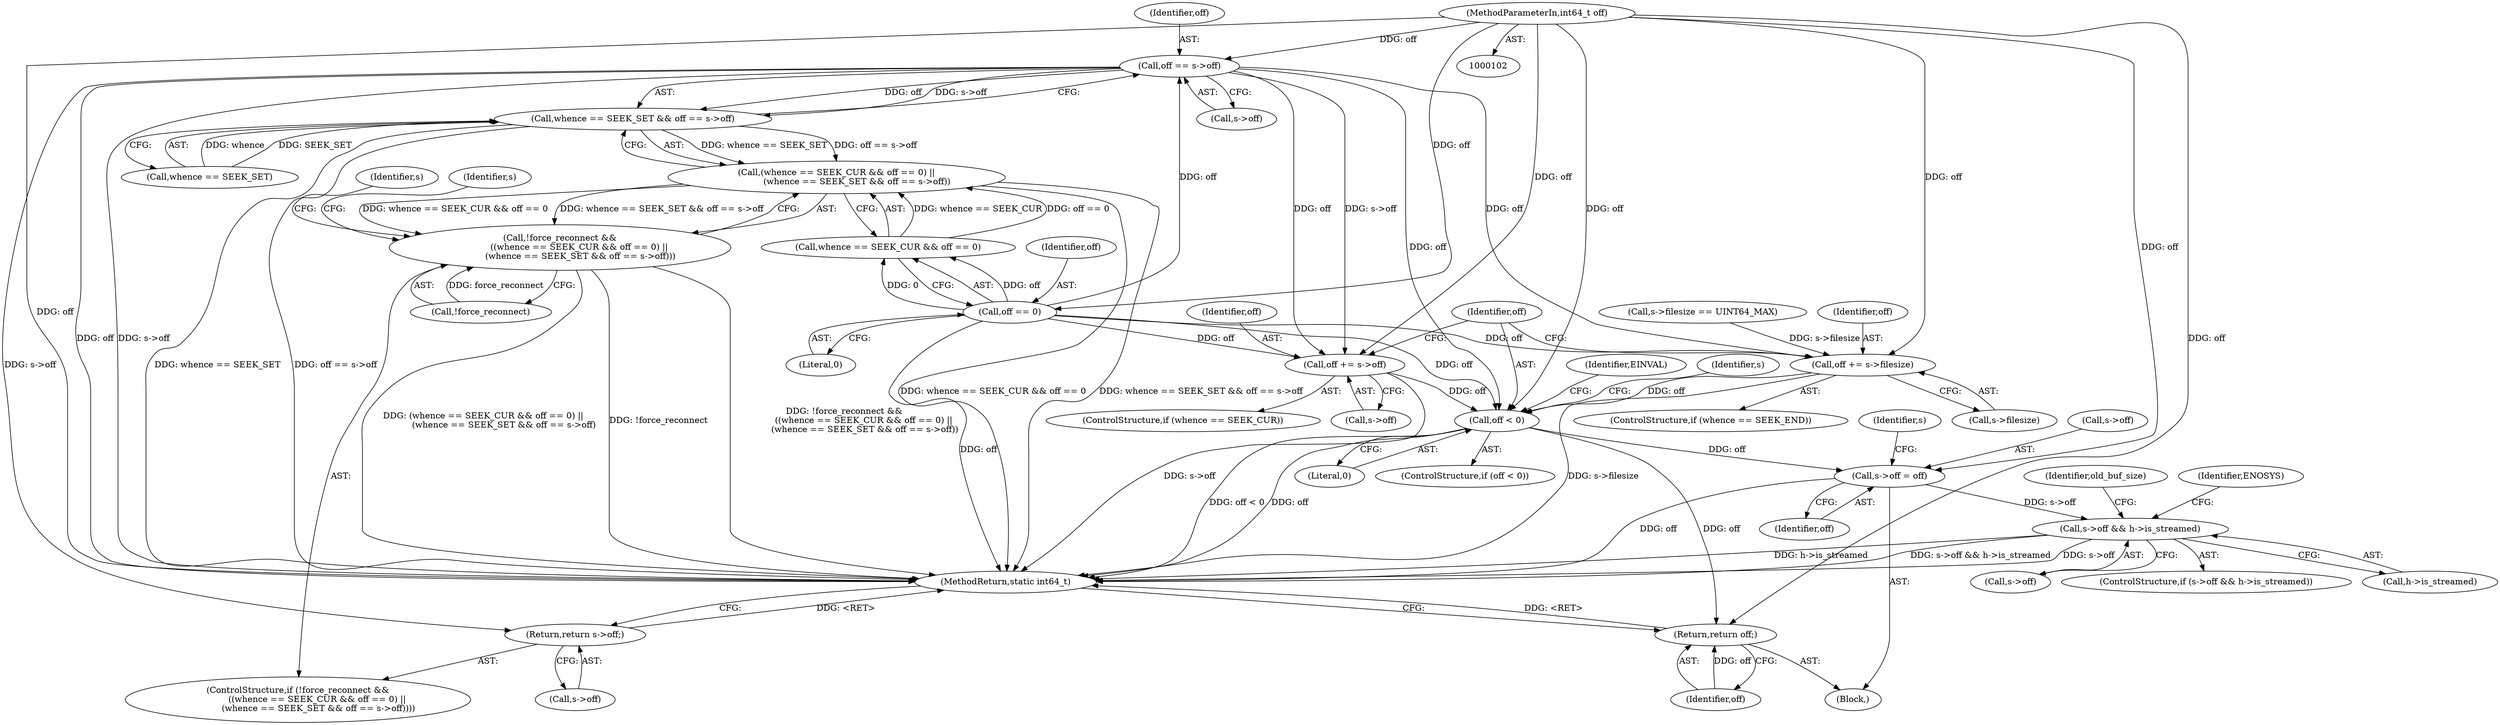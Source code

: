 digraph "0_FFmpeg_2a05c8f813de6f2278827734bf8102291e7484aa_5@pointer" {
"1000158" [label="(Call,off == s->off)"];
"1000151" [label="(Call,off == 0)"];
"1000104" [label="(MethodParameterIn,int64_t off)"];
"1000154" [label="(Call,whence == SEEK_SET && off == s->off)"];
"1000146" [label="(Call,(whence == SEEK_CUR && off == 0) ||\n               (whence == SEEK_SET && off == s->off))"];
"1000143" [label="(Call,!force_reconnect &&\n              ((whence == SEEK_CUR && off == 0) ||\n               (whence == SEEK_SET && off == s->off)))"];
"1000163" [label="(Return,return s->off;)"];
"1000185" [label="(Call,off += s->off)"];
"1000209" [label="(Call,off < 0)"];
"1000215" [label="(Call,s->off = off)"];
"1000221" [label="(Call,s->off && h->is_streamed)"];
"1000303" [label="(Return,return off;)"];
"1000195" [label="(Call,off += s->filesize)"];
"1000304" [label="(Identifier,off)"];
"1000159" [label="(Identifier,off)"];
"1000208" [label="(ControlStructure,if (off < 0))"];
"1000170" [label="(Call,s->filesize == UINT64_MAX)"];
"1000158" [label="(Call,off == s->off)"];
"1000142" [label="(ControlStructure,if (!force_reconnect &&\n              ((whence == SEEK_CUR && off == 0) ||\n               (whence == SEEK_SET && off == s->off))))"];
"1000220" [label="(ControlStructure,if (s->off && h->is_streamed))"];
"1000223" [label="(Identifier,s)"];
"1000153" [label="(Literal,0)"];
"1000210" [label="(Identifier,off)"];
"1000107" [label="(Block,)"];
"1000232" [label="(Identifier,old_buf_size)"];
"1000305" [label="(MethodReturn,static int64_t)"];
"1000163" [label="(Return,return s->off;)"];
"1000151" [label="(Call,off == 0)"];
"1000147" [label="(Call,whence == SEEK_CUR && off == 0)"];
"1000214" [label="(Identifier,EINVAL)"];
"1000172" [label="(Identifier,s)"];
"1000225" [label="(Call,h->is_streamed)"];
"1000197" [label="(Call,s->filesize)"];
"1000303" [label="(Return,return off;)"];
"1000215" [label="(Call,s->off = off)"];
"1000187" [label="(Call,s->off)"];
"1000216" [label="(Call,s->off)"];
"1000160" [label="(Call,s->off)"];
"1000164" [label="(Call,s->off)"];
"1000191" [label="(ControlStructure,if (whence == SEEK_END))"];
"1000219" [label="(Identifier,off)"];
"1000154" [label="(Call,whence == SEEK_SET && off == s->off)"];
"1000222" [label="(Call,s->off)"];
"1000155" [label="(Call,whence == SEEK_SET)"];
"1000196" [label="(Identifier,off)"];
"1000152" [label="(Identifier,off)"];
"1000211" [label="(Literal,0)"];
"1000165" [label="(Identifier,s)"];
"1000217" [label="(Identifier,s)"];
"1000230" [label="(Identifier,ENOSYS)"];
"1000221" [label="(Call,s->off && h->is_streamed)"];
"1000143" [label="(Call,!force_reconnect &&\n              ((whence == SEEK_CUR && off == 0) ||\n               (whence == SEEK_SET && off == s->off)))"];
"1000104" [label="(MethodParameterIn,int64_t off)"];
"1000144" [label="(Call,!force_reconnect)"];
"1000146" [label="(Call,(whence == SEEK_CUR && off == 0) ||\n               (whence == SEEK_SET && off == s->off))"];
"1000195" [label="(Call,off += s->filesize)"];
"1000185" [label="(Call,off += s->off)"];
"1000181" [label="(ControlStructure,if (whence == SEEK_CUR))"];
"1000209" [label="(Call,off < 0)"];
"1000186" [label="(Identifier,off)"];
"1000158" -> "1000154"  [label="AST: "];
"1000158" -> "1000160"  [label="CFG: "];
"1000159" -> "1000158"  [label="AST: "];
"1000160" -> "1000158"  [label="AST: "];
"1000154" -> "1000158"  [label="CFG: "];
"1000158" -> "1000305"  [label="DDG: off"];
"1000158" -> "1000305"  [label="DDG: s->off"];
"1000158" -> "1000154"  [label="DDG: off"];
"1000158" -> "1000154"  [label="DDG: s->off"];
"1000151" -> "1000158"  [label="DDG: off"];
"1000104" -> "1000158"  [label="DDG: off"];
"1000158" -> "1000163"  [label="DDG: s->off"];
"1000158" -> "1000185"  [label="DDG: s->off"];
"1000158" -> "1000185"  [label="DDG: off"];
"1000158" -> "1000195"  [label="DDG: off"];
"1000158" -> "1000209"  [label="DDG: off"];
"1000151" -> "1000147"  [label="AST: "];
"1000151" -> "1000153"  [label="CFG: "];
"1000152" -> "1000151"  [label="AST: "];
"1000153" -> "1000151"  [label="AST: "];
"1000147" -> "1000151"  [label="CFG: "];
"1000151" -> "1000305"  [label="DDG: off"];
"1000151" -> "1000147"  [label="DDG: off"];
"1000151" -> "1000147"  [label="DDG: 0"];
"1000104" -> "1000151"  [label="DDG: off"];
"1000151" -> "1000185"  [label="DDG: off"];
"1000151" -> "1000195"  [label="DDG: off"];
"1000151" -> "1000209"  [label="DDG: off"];
"1000104" -> "1000102"  [label="AST: "];
"1000104" -> "1000305"  [label="DDG: off"];
"1000104" -> "1000185"  [label="DDG: off"];
"1000104" -> "1000195"  [label="DDG: off"];
"1000104" -> "1000209"  [label="DDG: off"];
"1000104" -> "1000215"  [label="DDG: off"];
"1000104" -> "1000303"  [label="DDG: off"];
"1000154" -> "1000146"  [label="AST: "];
"1000154" -> "1000155"  [label="CFG: "];
"1000155" -> "1000154"  [label="AST: "];
"1000146" -> "1000154"  [label="CFG: "];
"1000154" -> "1000305"  [label="DDG: whence == SEEK_SET"];
"1000154" -> "1000305"  [label="DDG: off == s->off"];
"1000154" -> "1000146"  [label="DDG: whence == SEEK_SET"];
"1000154" -> "1000146"  [label="DDG: off == s->off"];
"1000155" -> "1000154"  [label="DDG: whence"];
"1000155" -> "1000154"  [label="DDG: SEEK_SET"];
"1000146" -> "1000143"  [label="AST: "];
"1000146" -> "1000147"  [label="CFG: "];
"1000147" -> "1000146"  [label="AST: "];
"1000143" -> "1000146"  [label="CFG: "];
"1000146" -> "1000305"  [label="DDG: whence == SEEK_SET && off == s->off"];
"1000146" -> "1000305"  [label="DDG: whence == SEEK_CUR && off == 0"];
"1000146" -> "1000143"  [label="DDG: whence == SEEK_CUR && off == 0"];
"1000146" -> "1000143"  [label="DDG: whence == SEEK_SET && off == s->off"];
"1000147" -> "1000146"  [label="DDG: whence == SEEK_CUR"];
"1000147" -> "1000146"  [label="DDG: off == 0"];
"1000143" -> "1000142"  [label="AST: "];
"1000143" -> "1000144"  [label="CFG: "];
"1000144" -> "1000143"  [label="AST: "];
"1000165" -> "1000143"  [label="CFG: "];
"1000172" -> "1000143"  [label="CFG: "];
"1000143" -> "1000305"  [label="DDG: !force_reconnect"];
"1000143" -> "1000305"  [label="DDG: !force_reconnect &&\n              ((whence == SEEK_CUR && off == 0) ||\n               (whence == SEEK_SET && off == s->off))"];
"1000143" -> "1000305"  [label="DDG: (whence == SEEK_CUR && off == 0) ||\n               (whence == SEEK_SET && off == s->off)"];
"1000144" -> "1000143"  [label="DDG: force_reconnect"];
"1000163" -> "1000142"  [label="AST: "];
"1000163" -> "1000164"  [label="CFG: "];
"1000164" -> "1000163"  [label="AST: "];
"1000305" -> "1000163"  [label="CFG: "];
"1000163" -> "1000305"  [label="DDG: <RET>"];
"1000185" -> "1000181"  [label="AST: "];
"1000185" -> "1000187"  [label="CFG: "];
"1000186" -> "1000185"  [label="AST: "];
"1000187" -> "1000185"  [label="AST: "];
"1000210" -> "1000185"  [label="CFG: "];
"1000185" -> "1000305"  [label="DDG: s->off"];
"1000185" -> "1000209"  [label="DDG: off"];
"1000209" -> "1000208"  [label="AST: "];
"1000209" -> "1000211"  [label="CFG: "];
"1000210" -> "1000209"  [label="AST: "];
"1000211" -> "1000209"  [label="AST: "];
"1000214" -> "1000209"  [label="CFG: "];
"1000217" -> "1000209"  [label="CFG: "];
"1000209" -> "1000305"  [label="DDG: off < 0"];
"1000209" -> "1000305"  [label="DDG: off"];
"1000195" -> "1000209"  [label="DDG: off"];
"1000209" -> "1000215"  [label="DDG: off"];
"1000209" -> "1000303"  [label="DDG: off"];
"1000215" -> "1000107"  [label="AST: "];
"1000215" -> "1000219"  [label="CFG: "];
"1000216" -> "1000215"  [label="AST: "];
"1000219" -> "1000215"  [label="AST: "];
"1000223" -> "1000215"  [label="CFG: "];
"1000215" -> "1000305"  [label="DDG: off"];
"1000215" -> "1000221"  [label="DDG: s->off"];
"1000221" -> "1000220"  [label="AST: "];
"1000221" -> "1000222"  [label="CFG: "];
"1000221" -> "1000225"  [label="CFG: "];
"1000222" -> "1000221"  [label="AST: "];
"1000225" -> "1000221"  [label="AST: "];
"1000230" -> "1000221"  [label="CFG: "];
"1000232" -> "1000221"  [label="CFG: "];
"1000221" -> "1000305"  [label="DDG: h->is_streamed"];
"1000221" -> "1000305"  [label="DDG: s->off && h->is_streamed"];
"1000221" -> "1000305"  [label="DDG: s->off"];
"1000303" -> "1000107"  [label="AST: "];
"1000303" -> "1000304"  [label="CFG: "];
"1000304" -> "1000303"  [label="AST: "];
"1000305" -> "1000303"  [label="CFG: "];
"1000303" -> "1000305"  [label="DDG: <RET>"];
"1000304" -> "1000303"  [label="DDG: off"];
"1000195" -> "1000191"  [label="AST: "];
"1000195" -> "1000197"  [label="CFG: "];
"1000196" -> "1000195"  [label="AST: "];
"1000197" -> "1000195"  [label="AST: "];
"1000210" -> "1000195"  [label="CFG: "];
"1000195" -> "1000305"  [label="DDG: s->filesize"];
"1000170" -> "1000195"  [label="DDG: s->filesize"];
}

